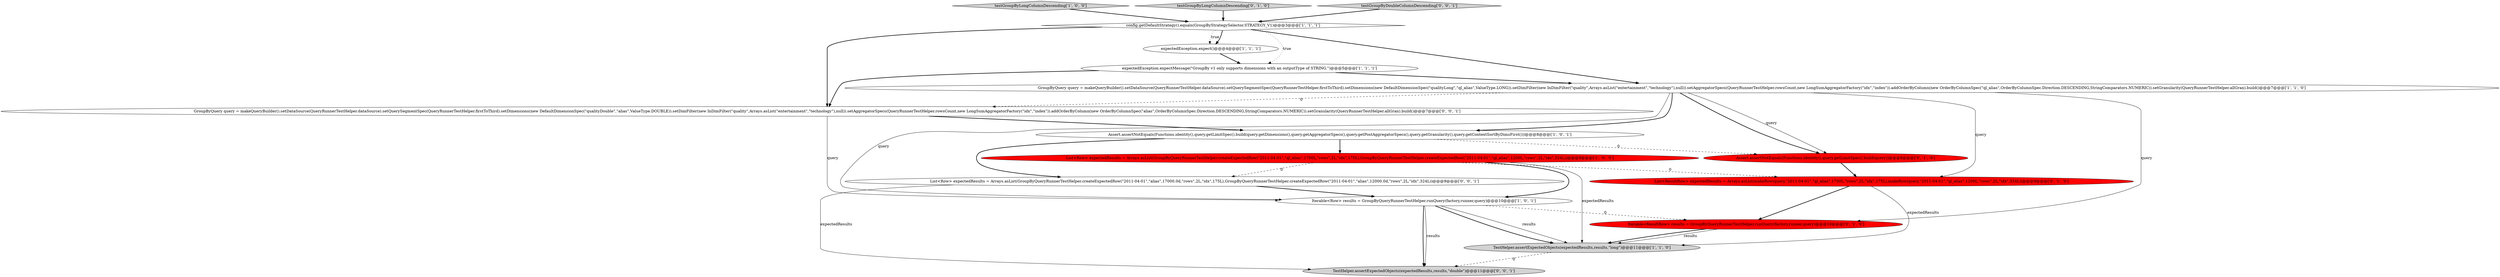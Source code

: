 digraph {
4 [style = filled, label = "Iterable<Row> results = GroupByQueryRunnerTestHelper.runQuery(factory,runner,query)@@@10@@@['1', '0', '1']", fillcolor = white, shape = ellipse image = "AAA0AAABBB1BBB"];
2 [style = filled, label = "config.getDefaultStrategy().equals(GroupByStrategySelector.STRATEGY_V1)@@@3@@@['1', '1', '1']", fillcolor = white, shape = diamond image = "AAA0AAABBB1BBB"];
6 [style = filled, label = "Assert.assertNotEquals(Functions.identity(),query.getLimitSpec().build(query.getDimensions(),query.getAggregatorSpecs(),query.getPostAggregatorSpecs(),query.getGranularity(),query.getContextSortByDimsFirst()))@@@8@@@['1', '0', '1']", fillcolor = white, shape = ellipse image = "AAA0AAABBB1BBB"];
3 [style = filled, label = "expectedException.expectMessage(\"GroupBy v1 only supports dimensions with an outputType of STRING.\")@@@5@@@['1', '1', '1']", fillcolor = white, shape = ellipse image = "AAA0AAABBB1BBB"];
12 [style = filled, label = "Iterable<ResultRow> results = GroupByQueryRunnerTestHelper.runQuery(factory,runner,query)@@@10@@@['0', '1', '0']", fillcolor = red, shape = ellipse image = "AAA1AAABBB2BBB"];
5 [style = filled, label = "GroupByQuery query = makeQueryBuilder().setDataSource(QueryRunnerTestHelper.dataSource).setQuerySegmentSpec(QueryRunnerTestHelper.firstToThird).setDimensions(new DefaultDimensionSpec(\"qualityLong\",\"ql_alias\",ValueType.LONG)).setDimFilter(new InDimFilter(\"quality\",Arrays.asList(\"entertainment\",\"technology\"),null)).setAggregatorSpecs(QueryRunnerTestHelper.rowsCount,new LongSumAggregatorFactory(\"idx\",\"index\")).addOrderByColumn(new OrderByColumnSpec(\"ql_alias\",OrderByColumnSpec.Direction.DESCENDING,StringComparators.NUMERIC)).setGranularity(QueryRunnerTestHelper.allGran).build()@@@7@@@['1', '1', '0']", fillcolor = white, shape = ellipse image = "AAA0AAABBB1BBB"];
15 [style = filled, label = "List<Row> expectedResults = Arrays.asList(GroupByQueryRunnerTestHelper.createExpectedRow(\"2011-04-01\",\"alias\",17000.0d,\"rows\",2L,\"idx\",175L),GroupByQueryRunnerTestHelper.createExpectedRow(\"2011-04-01\",\"alias\",12000.0d,\"rows\",2L,\"idx\",324L))@@@9@@@['0', '0', '1']", fillcolor = white, shape = ellipse image = "AAA0AAABBB3BBB"];
7 [style = filled, label = "testGroupByLongColumnDescending['1', '0', '0']", fillcolor = lightgray, shape = diamond image = "AAA0AAABBB1BBB"];
11 [style = filled, label = "Assert.assertNotEquals(Functions.identity(),query.getLimitSpec().build(query))@@@8@@@['0', '1', '0']", fillcolor = red, shape = ellipse image = "AAA1AAABBB2BBB"];
10 [style = filled, label = "List<ResultRow> expectedResults = Arrays.asList(makeRow(query,\"2011-04-01\",\"ql_alias\",1700L,\"rows\",2L,\"idx\",175L),makeRow(query,\"2011-04-01\",\"ql_alias\",1200L,\"rows\",2L,\"idx\",324L))@@@9@@@['0', '1', '0']", fillcolor = red, shape = ellipse image = "AAA1AAABBB2BBB"];
1 [style = filled, label = "List<Row> expectedResults = Arrays.asList(GroupByQueryRunnerTestHelper.createExpectedRow(\"2011-04-01\",\"ql_alias\",1700L,\"rows\",2L,\"idx\",175L),GroupByQueryRunnerTestHelper.createExpectedRow(\"2011-04-01\",\"ql_alias\",1200L,\"rows\",2L,\"idx\",324L))@@@9@@@['1', '0', '0']", fillcolor = red, shape = ellipse image = "AAA1AAABBB1BBB"];
9 [style = filled, label = "testGroupByLongColumnDescending['0', '1', '0']", fillcolor = lightgray, shape = diamond image = "AAA0AAABBB2BBB"];
14 [style = filled, label = "testGroupByDoubleColumnDescending['0', '0', '1']", fillcolor = lightgray, shape = diamond image = "AAA0AAABBB3BBB"];
13 [style = filled, label = "GroupByQuery query = makeQueryBuilder().setDataSource(QueryRunnerTestHelper.dataSource).setQuerySegmentSpec(QueryRunnerTestHelper.firstToThird).setDimensions(new DefaultDimensionSpec(\"qualityDouble\",\"alias\",ValueType.DOUBLE)).setDimFilter(new InDimFilter(\"quality\",Arrays.asList(\"entertainment\",\"technology\"),null)).setAggregatorSpecs(QueryRunnerTestHelper.rowsCount,new LongSumAggregatorFactory(\"idx\",\"index\")).addOrderByColumn(new OrderByColumnSpec(\"alias\",OrderByColumnSpec.Direction.DESCENDING,StringComparators.NUMERIC)).setGranularity(QueryRunnerTestHelper.allGran).build()@@@7@@@['0', '0', '1']", fillcolor = white, shape = ellipse image = "AAA0AAABBB3BBB"];
0 [style = filled, label = "TestHelper.assertExpectedObjects(expectedResults,results,\"long\")@@@11@@@['1', '1', '0']", fillcolor = lightgray, shape = ellipse image = "AAA0AAABBB1BBB"];
8 [style = filled, label = "expectedException.expect()@@@4@@@['1', '1', '1']", fillcolor = white, shape = ellipse image = "AAA0AAABBB1BBB"];
16 [style = filled, label = "TestHelper.assertExpectedObjects(expectedResults,results,\"double\")@@@11@@@['0', '0', '1']", fillcolor = lightgray, shape = ellipse image = "AAA0AAABBB3BBB"];
2->3 [style = dotted, label="true"];
4->16 [style = bold, label=""];
5->13 [style = dashed, label="0"];
1->4 [style = bold, label=""];
9->2 [style = bold, label=""];
1->15 [style = dashed, label="0"];
5->11 [style = solid, label="query"];
4->16 [style = solid, label="results"];
8->3 [style = bold, label=""];
6->11 [style = dashed, label="0"];
0->16 [style = dashed, label="0"];
5->4 [style = solid, label="query"];
5->10 [style = solid, label="query"];
1->10 [style = dashed, label="0"];
13->4 [style = solid, label="query"];
12->0 [style = bold, label=""];
6->15 [style = bold, label=""];
4->0 [style = bold, label=""];
4->0 [style = solid, label="results"];
2->13 [style = bold, label=""];
4->12 [style = dashed, label="0"];
5->12 [style = solid, label="query"];
6->1 [style = bold, label=""];
3->5 [style = bold, label=""];
1->0 [style = solid, label="expectedResults"];
5->6 [style = bold, label=""];
11->10 [style = bold, label=""];
7->2 [style = bold, label=""];
10->12 [style = bold, label=""];
15->4 [style = bold, label=""];
3->13 [style = bold, label=""];
5->11 [style = bold, label=""];
14->2 [style = bold, label=""];
10->0 [style = solid, label="expectedResults"];
13->6 [style = bold, label=""];
12->0 [style = solid, label="results"];
15->16 [style = solid, label="expectedResults"];
2->8 [style = dotted, label="true"];
2->8 [style = bold, label=""];
2->5 [style = bold, label=""];
}
